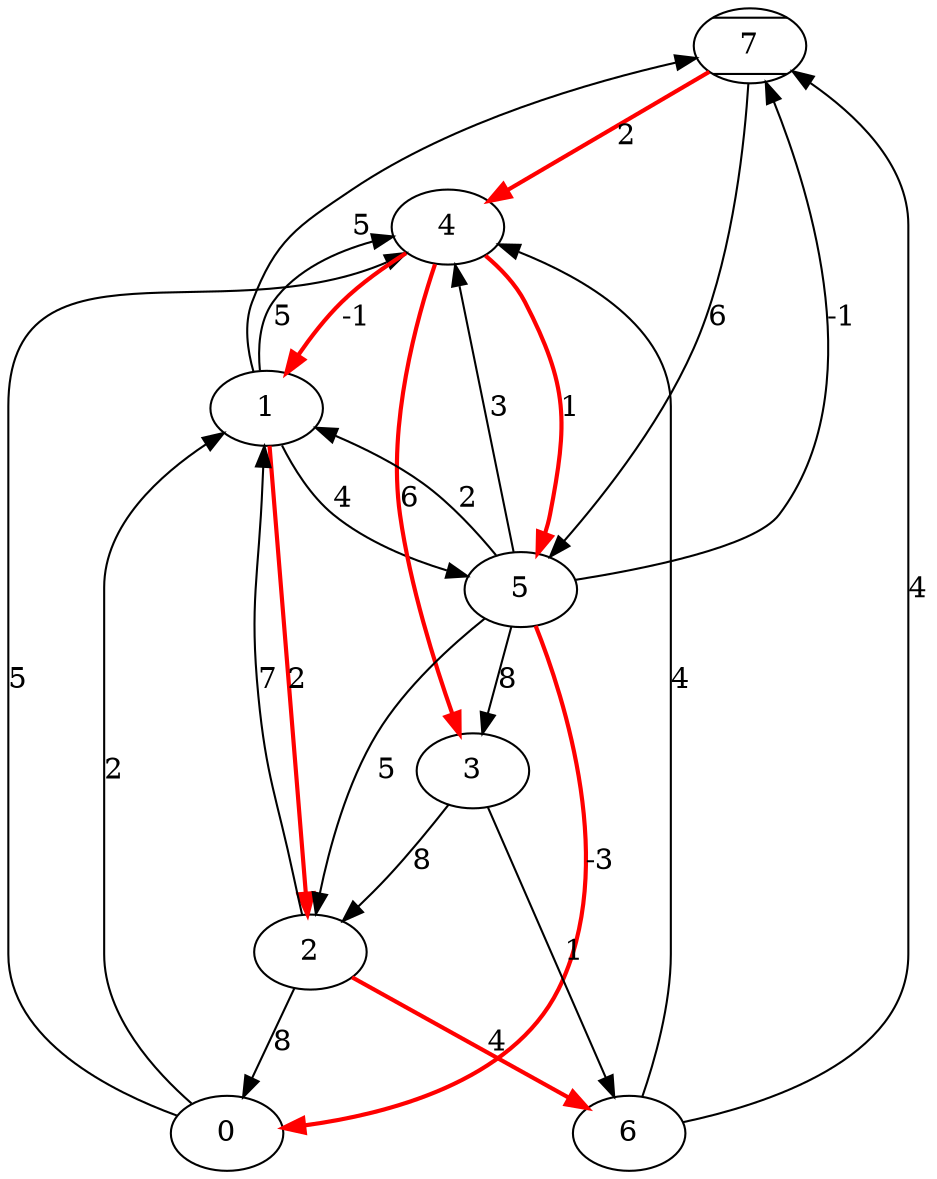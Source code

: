 digraph G {
    7[style = diagonals];
    0 -> 1 [label = 2];
    0 -> 4 [label = 5];
    1 -> 2 [label = 2] [style = bold][color = red];
    1 -> 4 [label = 5];
    1 -> 5 [label = 4];
    1 -> 7 [label = 5];
    2 -> 0 [label = 8];
    2 -> 1 [label = 7];
    2 -> 6 [label = 4] [style = bold][color = red];
    3 -> 2 [label = 8];
    3 -> 6 [label = 1];
    4 -> 1 [label = -1] [style = bold][color = red];
    4 -> 3 [label = 6] [style = bold][color = red];
    4 -> 5 [label = 1] [style = bold][color = red];
    5 -> 0 [label = -3] [style = bold][color = red];
    5 -> 1 [label = 2];
    5 -> 2 [label = 5];
    5 -> 3 [label = 8];
    5 -> 4 [label = 3];
    5 -> 7 [label = -1];
    6 -> 4 [label = 4];
    6 -> 7 [label = 4];
    7 -> 4 [label = 2] [style = bold][color = red];
    7 -> 5 [label = 6];
}